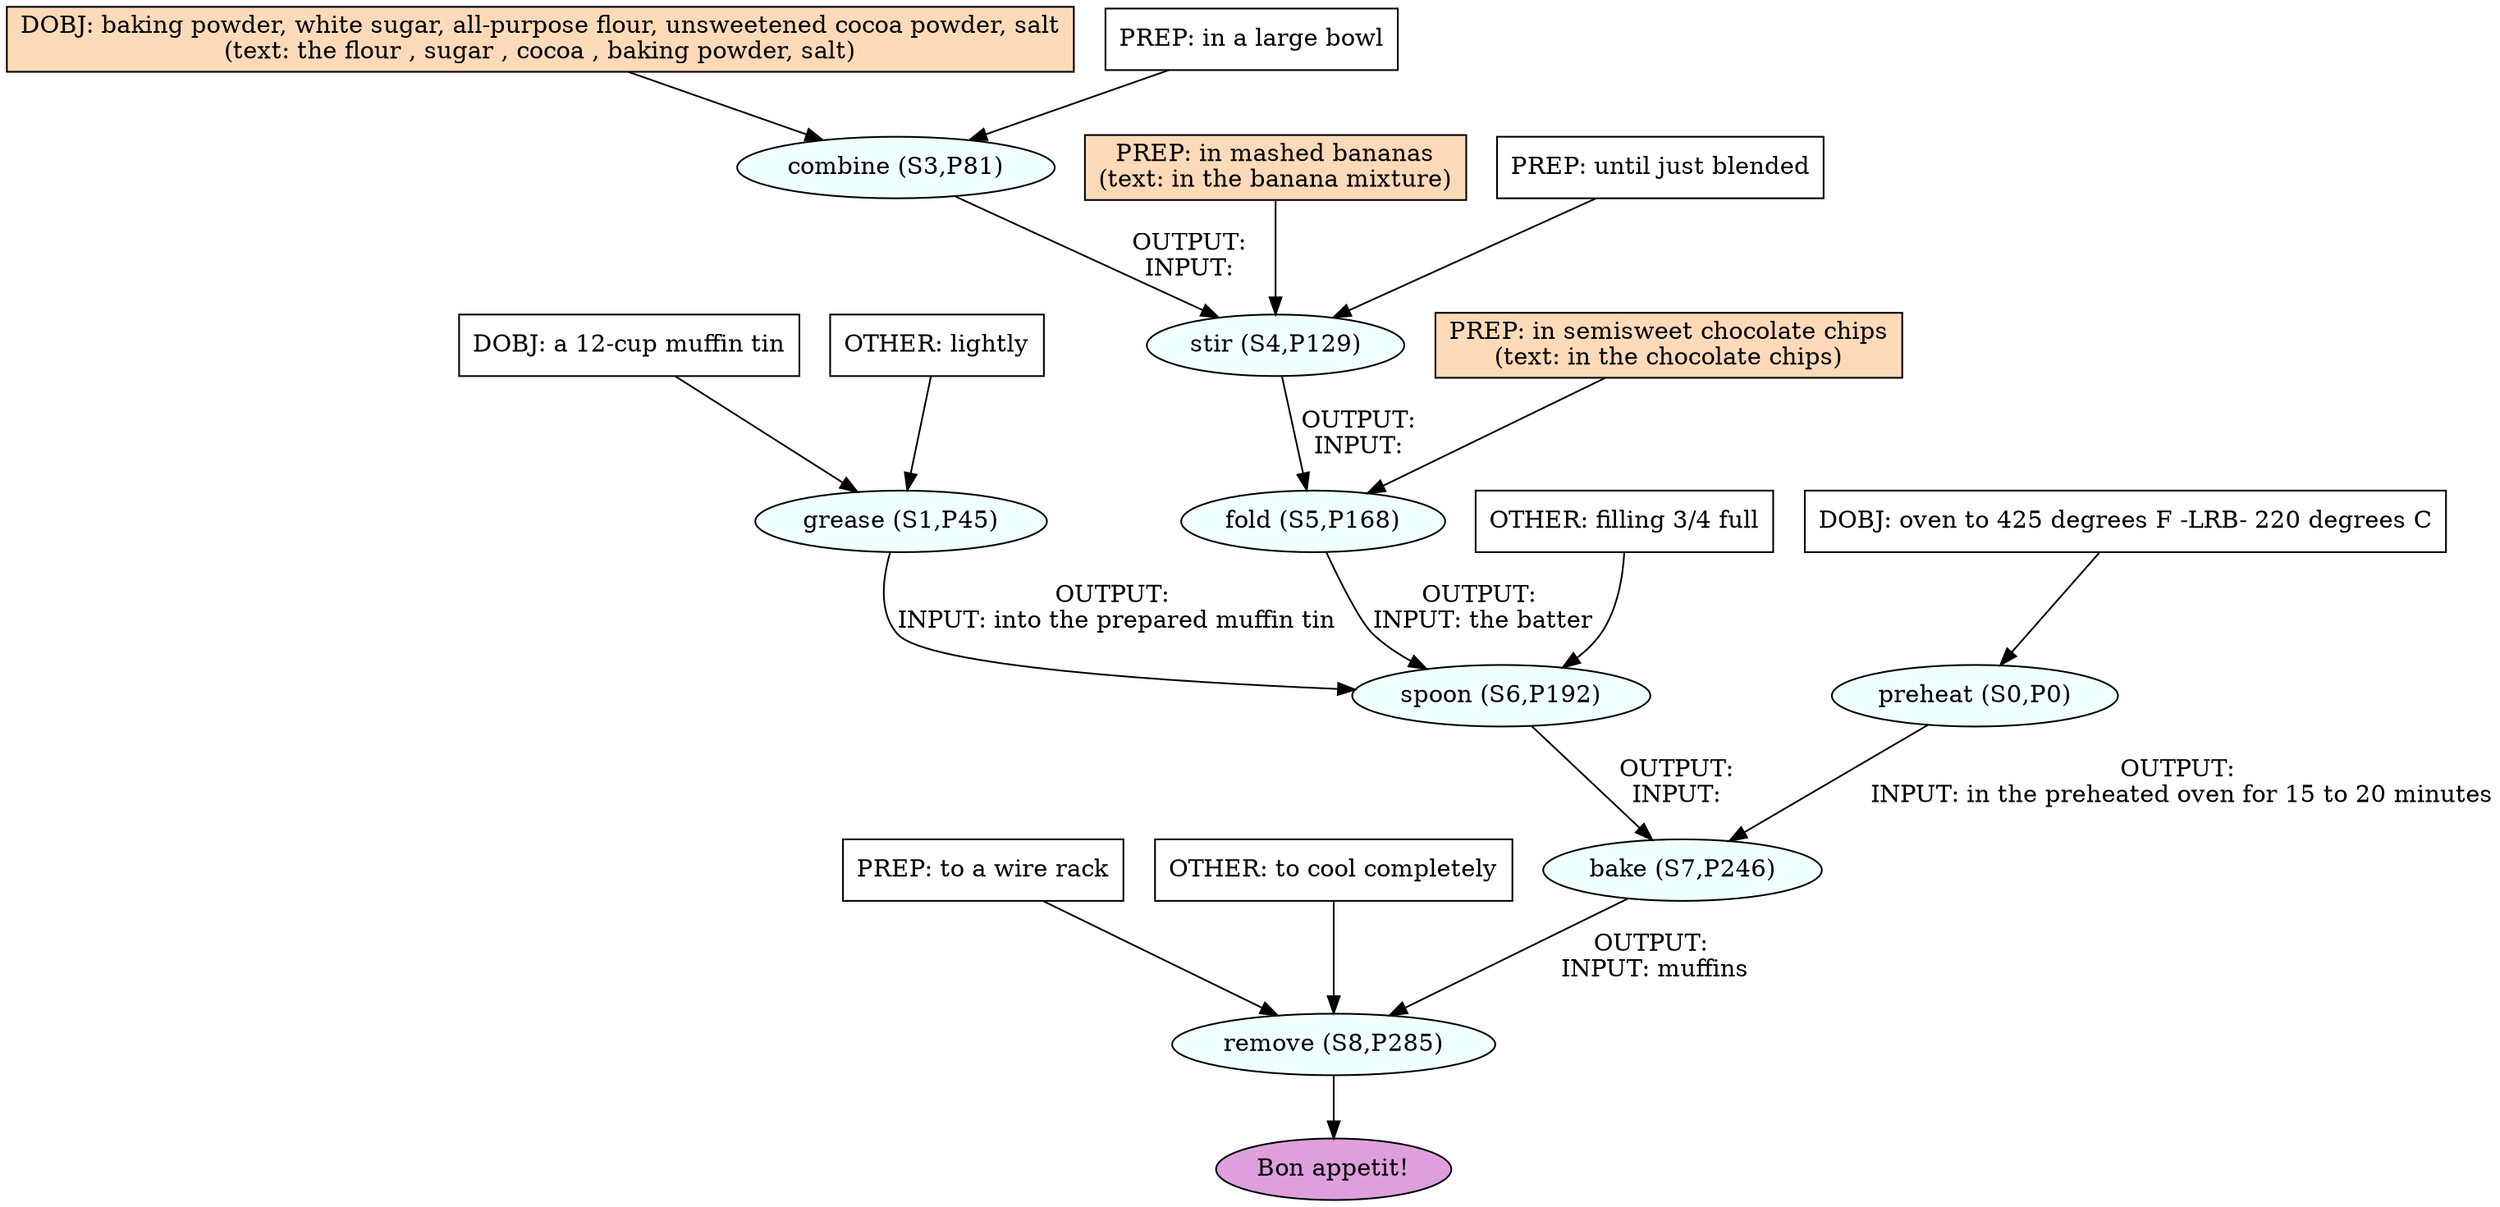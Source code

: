 digraph recipe {
E0[label="preheat (S0,P0)", shape=oval, style=filled, fillcolor=azure]
E1[label="grease (S1,P45)", shape=oval, style=filled, fillcolor=azure]
E2[label="combine (S3,P81)", shape=oval, style=filled, fillcolor=azure]
E3[label="stir (S4,P129)", shape=oval, style=filled, fillcolor=azure]
E4[label="fold (S5,P168)", shape=oval, style=filled, fillcolor=azure]
E5[label="spoon (S6,P192)", shape=oval, style=filled, fillcolor=azure]
E6[label="bake (S7,P246)", shape=oval, style=filled, fillcolor=azure]
E7[label="remove (S8,P285)", shape=oval, style=filled, fillcolor=azure]
D1[label="DOBJ: a 12-cup muffin tin", shape=box, style=filled, fillcolor=white]
D1 -> E1
O1_0[label="OTHER: lightly", shape=box, style=filled, fillcolor=white]
O1_0 -> E1
D0[label="DOBJ: oven to 425 degrees F -LRB- 220 degrees C", shape=box, style=filled, fillcolor=white]
D0 -> E0
D2[label="DOBJ: baking powder, white sugar, all-purpose flour, unsweetened cocoa powder, salt
(text: the flour , sugar , cocoa , baking powder, salt)", shape=box, style=filled, fillcolor=peachpuff]
D2 -> E2
P2_0[label="PREP: in a large bowl", shape=box, style=filled, fillcolor=white]
P2_0 -> E2
E2 -> E3 [label="OUTPUT: 
INPUT: "]
P3_0_ing[label="PREP: in mashed bananas
(text: in the banana mixture)", shape=box, style=filled, fillcolor=peachpuff]
P3_0_ing -> E3
P3_1_0[label="PREP: until just blended", shape=box, style=filled, fillcolor=white]
P3_1_0 -> E3
E3 -> E4 [label="OUTPUT: 
INPUT: "]
P4_0_ing[label="PREP: in semisweet chocolate chips
(text: in the chocolate chips)", shape=box, style=filled, fillcolor=peachpuff]
P4_0_ing -> E4
E4 -> E5 [label="OUTPUT: 
INPUT: the batter"]
E1 -> E5 [label="OUTPUT: 
INPUT: into the prepared muffin tin"]
O5_0_0[label="OTHER: filling 3/4 full", shape=box, style=filled, fillcolor=white]
O5_0_0 -> E5
E5 -> E6 [label="OUTPUT: 
INPUT: "]
E0 -> E6 [label="OUTPUT: 
INPUT: in the preheated oven for 15 to 20 minutes"]
E6 -> E7 [label="OUTPUT: 
INPUT: muffins"]
P7_0_0[label="PREP: to a wire rack", shape=box, style=filled, fillcolor=white]
P7_0_0 -> E7
O7_0_0[label="OTHER: to cool completely", shape=box, style=filled, fillcolor=white]
O7_0_0 -> E7
EOR[label="Bon appetit!", shape=oval, style=filled, fillcolor=plum]
E7 -> EOR
}
